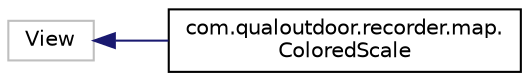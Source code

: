 digraph "Graphical Class Hierarchy"
{
  edge [fontname="Helvetica",fontsize="10",labelfontname="Helvetica",labelfontsize="10"];
  node [fontname="Helvetica",fontsize="10",shape=record];
  rankdir="LR";
  Node1 [label="View",height=0.2,width=0.4,color="grey75", fillcolor="white", style="filled"];
  Node1 -> Node2 [dir="back",color="midnightblue",fontsize="10",style="solid",fontname="Helvetica"];
  Node2 [label="com.qualoutdoor.recorder.map.\lColoredScale",height=0.2,width=0.4,color="black", fillcolor="white", style="filled",URL="$classcom_1_1qualoutdoor_1_1recorder_1_1map_1_1ColoredScale.html"];
}
